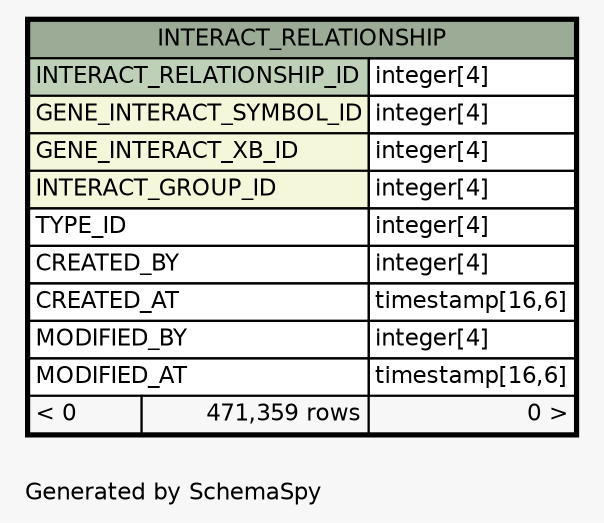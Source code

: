 // dot 2.38.0 on Windows 10 10.0
// SchemaSpy rev Unknown
digraph "oneDegreeRelationshipsDiagram" {
  graph [
    rankdir="RL"
    bgcolor="#f7f7f7"
    label="\nGenerated by SchemaSpy"
    labeljust="l"
    nodesep="0.18"
    ranksep="0.46"
    fontname="Helvetica"
    fontsize="11"
  ];
  node [
    fontname="Helvetica"
    fontsize="11"
    shape="plaintext"
  ];
  edge [
    arrowsize="0.8"
  ];
  "INTERACT_RELATIONSHIP" [
    label=<
    <TABLE BORDER="2" CELLBORDER="1" CELLSPACING="0" BGCOLOR="#ffffff">
      <TR><TD COLSPAN="3" BGCOLOR="#9bab96" ALIGN="CENTER">INTERACT_RELATIONSHIP</TD></TR>
      <TR><TD PORT="INTERACT_RELATIONSHIP_ID" COLSPAN="2" BGCOLOR="#bed1b8" ALIGN="LEFT">INTERACT_RELATIONSHIP_ID</TD><TD PORT="INTERACT_RELATIONSHIP_ID.type" ALIGN="LEFT">integer[4]</TD></TR>
      <TR><TD PORT="GENE_INTERACT_SYMBOL_ID" COLSPAN="2" BGCOLOR="#f4f7da" ALIGN="LEFT">GENE_INTERACT_SYMBOL_ID</TD><TD PORT="GENE_INTERACT_SYMBOL_ID.type" ALIGN="LEFT">integer[4]</TD></TR>
      <TR><TD PORT="GENE_INTERACT_XB_ID" COLSPAN="2" BGCOLOR="#f4f7da" ALIGN="LEFT">GENE_INTERACT_XB_ID</TD><TD PORT="GENE_INTERACT_XB_ID.type" ALIGN="LEFT">integer[4]</TD></TR>
      <TR><TD PORT="INTERACT_GROUP_ID" COLSPAN="2" BGCOLOR="#f4f7da" ALIGN="LEFT">INTERACT_GROUP_ID</TD><TD PORT="INTERACT_GROUP_ID.type" ALIGN="LEFT">integer[4]</TD></TR>
      <TR><TD PORT="TYPE_ID" COLSPAN="2" ALIGN="LEFT">TYPE_ID</TD><TD PORT="TYPE_ID.type" ALIGN="LEFT">integer[4]</TD></TR>
      <TR><TD PORT="CREATED_BY" COLSPAN="2" ALIGN="LEFT">CREATED_BY</TD><TD PORT="CREATED_BY.type" ALIGN="LEFT">integer[4]</TD></TR>
      <TR><TD PORT="CREATED_AT" COLSPAN="2" ALIGN="LEFT">CREATED_AT</TD><TD PORT="CREATED_AT.type" ALIGN="LEFT">timestamp[16,6]</TD></TR>
      <TR><TD PORT="MODIFIED_BY" COLSPAN="2" ALIGN="LEFT">MODIFIED_BY</TD><TD PORT="MODIFIED_BY.type" ALIGN="LEFT">integer[4]</TD></TR>
      <TR><TD PORT="MODIFIED_AT" COLSPAN="2" ALIGN="LEFT">MODIFIED_AT</TD><TD PORT="MODIFIED_AT.type" ALIGN="LEFT">timestamp[16,6]</TD></TR>
      <TR><TD ALIGN="LEFT" BGCOLOR="#f7f7f7">&lt; 0</TD><TD ALIGN="RIGHT" BGCOLOR="#f7f7f7">471,359 rows</TD><TD ALIGN="RIGHT" BGCOLOR="#f7f7f7">0 &gt;</TD></TR>
    </TABLE>>
    URL="INTERACT_RELATIONSHIP.html"
    tooltip="INTERACT_RELATIONSHIP"
  ];
}
